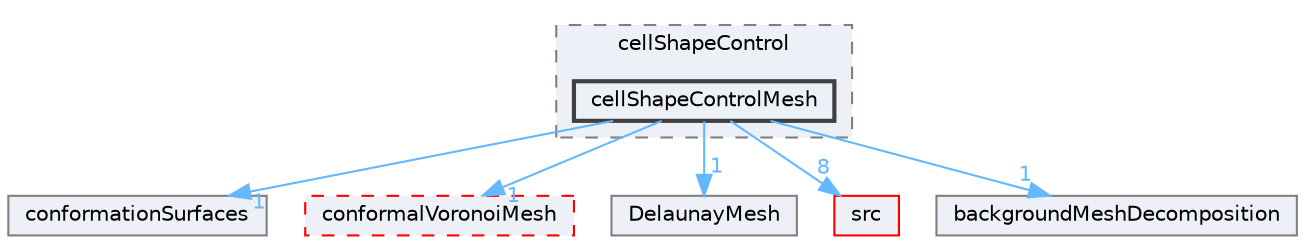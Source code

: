 digraph "applications/utilities/mesh/generation/foamyMesh/conformalVoronoiMesh/cellShapeControl/cellShapeControlMesh"
{
 // LATEX_PDF_SIZE
  bgcolor="transparent";
  edge [fontname=Helvetica,fontsize=10,labelfontname=Helvetica,labelfontsize=10];
  node [fontname=Helvetica,fontsize=10,shape=box,height=0.2,width=0.4];
  compound=true
  subgraph clusterdir_5088df82dcf25da56e0bc3a1a53ca996 {
    graph [ bgcolor="#edf0f7", pencolor="grey50", label="cellShapeControl", fontname=Helvetica,fontsize=10 style="filled,dashed", URL="dir_5088df82dcf25da56e0bc3a1a53ca996.html",tooltip=""]
  dir_fd5fe15316df322b328286394841bb09 [label="cellShapeControlMesh", fillcolor="#edf0f7", color="grey25", style="filled,bold", URL="dir_fd5fe15316df322b328286394841bb09.html",tooltip=""];
  }
  dir_2620dcc07dc81ce1ef4379237ffdbf3e [label="conformationSurfaces", fillcolor="#edf0f7", color="grey50", style="filled", URL="dir_2620dcc07dc81ce1ef4379237ffdbf3e.html",tooltip=""];
  dir_38479fab6fd543e227b5b42ac4c0dfc7 [label="conformalVoronoiMesh", fillcolor="#edf0f7", color="red", style="filled,dashed", URL="dir_38479fab6fd543e227b5b42ac4c0dfc7.html",tooltip=""];
  dir_471504e124fb95463a01ec68989610e1 [label="DelaunayMesh", fillcolor="#edf0f7", color="grey50", style="filled", URL="dir_471504e124fb95463a01ec68989610e1.html",tooltip=""];
  dir_68267d1309a1af8e8297ef4c3efbcdba [label="src", fillcolor="#edf0f7", color="red", style="filled", URL="dir_68267d1309a1af8e8297ef4c3efbcdba.html",tooltip=""];
  dir_bc43d8325f9052bcda93babf76ac9548 [label="backgroundMeshDecomposition", fillcolor="#edf0f7", color="grey50", style="filled", URL="dir_bc43d8325f9052bcda93babf76ac9548.html",tooltip=""];
  dir_fd5fe15316df322b328286394841bb09->dir_2620dcc07dc81ce1ef4379237ffdbf3e [headlabel="1", labeldistance=1.5 headhref="dir_000434_000608.html" href="dir_000434_000608.html" color="steelblue1" fontcolor="steelblue1"];
  dir_fd5fe15316df322b328286394841bb09->dir_38479fab6fd543e227b5b42ac4c0dfc7 [headlabel="1", labeldistance=1.5 headhref="dir_000434_000607.html" href="dir_000434_000607.html" color="steelblue1" fontcolor="steelblue1"];
  dir_fd5fe15316df322b328286394841bb09->dir_471504e124fb95463a01ec68989610e1 [headlabel="1", labeldistance=1.5 headhref="dir_000434_000837.html" href="dir_000434_000837.html" color="steelblue1" fontcolor="steelblue1"];
  dir_fd5fe15316df322b328286394841bb09->dir_68267d1309a1af8e8297ef4c3efbcdba [headlabel="8", labeldistance=1.5 headhref="dir_000434_003729.html" href="dir_000434_003729.html" color="steelblue1" fontcolor="steelblue1"];
  dir_fd5fe15316df322b328286394841bb09->dir_bc43d8325f9052bcda93babf76ac9548 [headlabel="1", labeldistance=1.5 headhref="dir_000434_000180.html" href="dir_000434_000180.html" color="steelblue1" fontcolor="steelblue1"];
}
